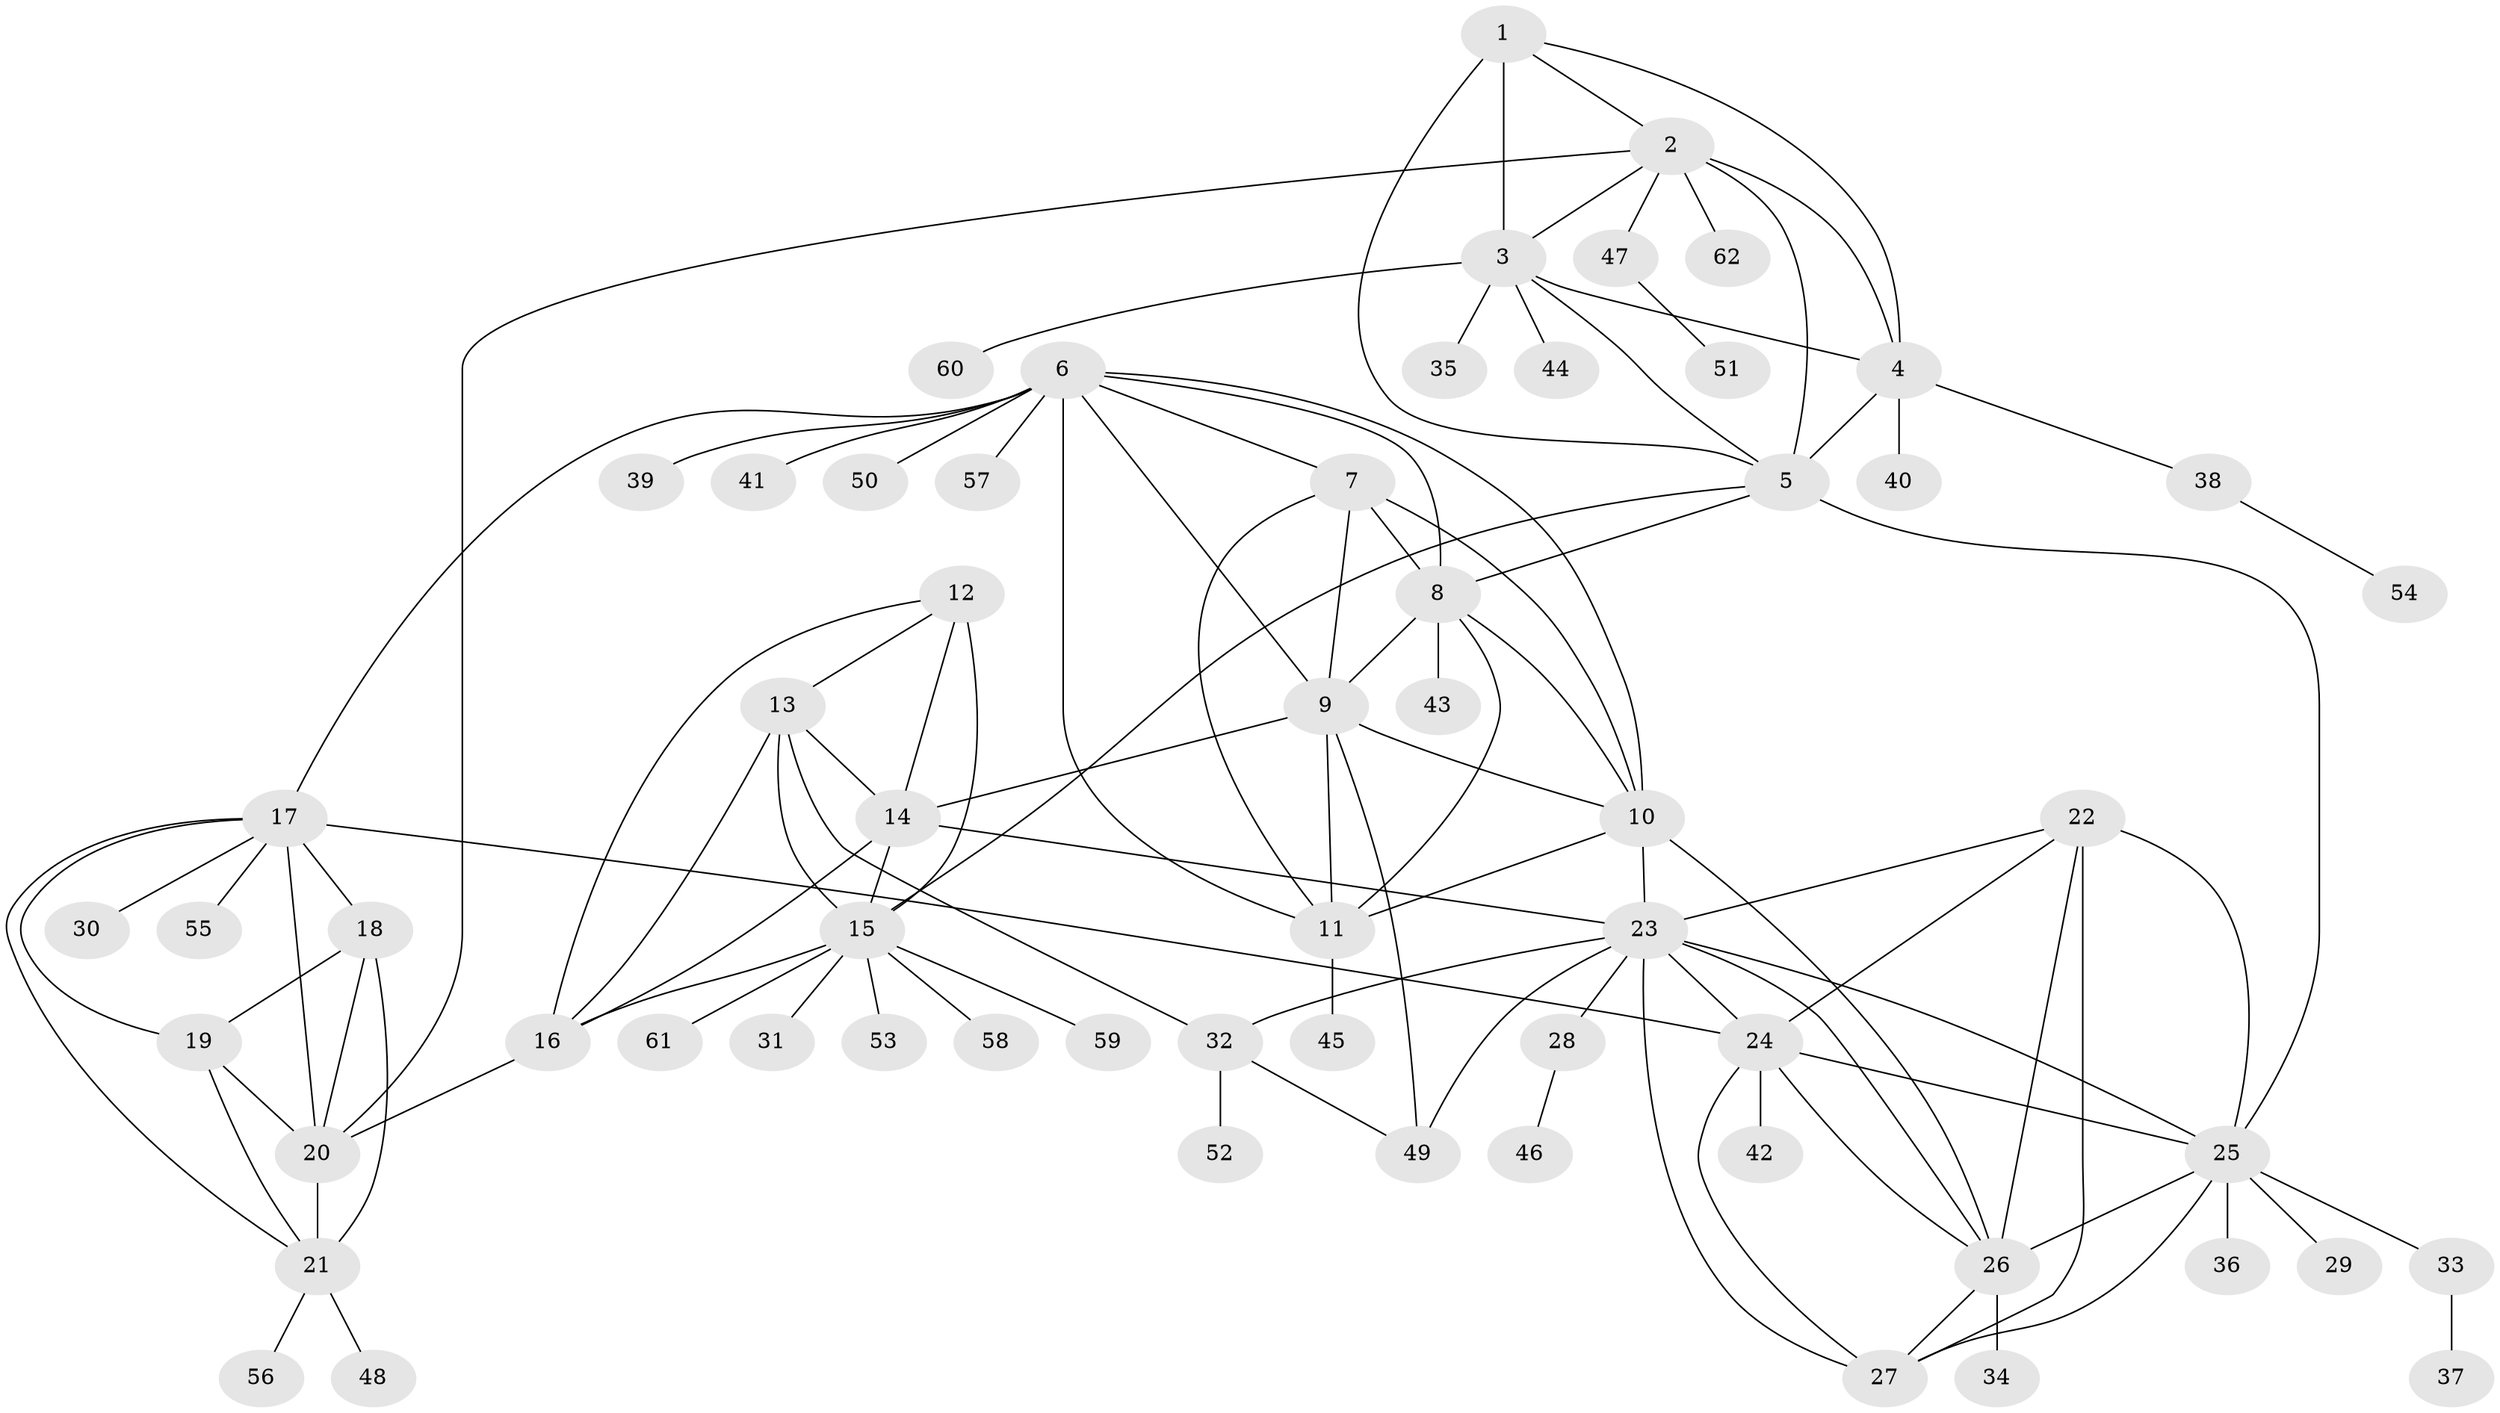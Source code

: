 // original degree distribution, {6: 0.04838709677419355, 9: 0.016129032258064516, 11: 0.03225806451612903, 10: 0.03225806451612903, 7: 0.03225806451612903, 8: 0.04838709677419355, 12: 0.008064516129032258, 5: 0.024193548387096774, 13: 0.008064516129032258, 3: 0.024193548387096774, 1: 0.6209677419354839, 2: 0.10483870967741936}
// Generated by graph-tools (version 1.1) at 2025/37/03/09/25 02:37:11]
// undirected, 62 vertices, 109 edges
graph export_dot {
graph [start="1"]
  node [color=gray90,style=filled];
  1;
  2;
  3;
  4;
  5;
  6;
  7;
  8;
  9;
  10;
  11;
  12;
  13;
  14;
  15;
  16;
  17;
  18;
  19;
  20;
  21;
  22;
  23;
  24;
  25;
  26;
  27;
  28;
  29;
  30;
  31;
  32;
  33;
  34;
  35;
  36;
  37;
  38;
  39;
  40;
  41;
  42;
  43;
  44;
  45;
  46;
  47;
  48;
  49;
  50;
  51;
  52;
  53;
  54;
  55;
  56;
  57;
  58;
  59;
  60;
  61;
  62;
  1 -- 2 [weight=1.0];
  1 -- 3 [weight=1.0];
  1 -- 4 [weight=1.0];
  1 -- 5 [weight=2.0];
  2 -- 3 [weight=1.0];
  2 -- 4 [weight=1.0];
  2 -- 5 [weight=2.0];
  2 -- 20 [weight=1.0];
  2 -- 47 [weight=1.0];
  2 -- 62 [weight=1.0];
  3 -- 4 [weight=1.0];
  3 -- 5 [weight=2.0];
  3 -- 35 [weight=1.0];
  3 -- 44 [weight=3.0];
  3 -- 60 [weight=1.0];
  4 -- 5 [weight=2.0];
  4 -- 38 [weight=1.0];
  4 -- 40 [weight=3.0];
  5 -- 8 [weight=1.0];
  5 -- 15 [weight=1.0];
  5 -- 25 [weight=1.0];
  6 -- 7 [weight=1.0];
  6 -- 8 [weight=1.0];
  6 -- 9 [weight=1.0];
  6 -- 10 [weight=1.0];
  6 -- 11 [weight=1.0];
  6 -- 17 [weight=1.0];
  6 -- 39 [weight=1.0];
  6 -- 41 [weight=1.0];
  6 -- 50 [weight=1.0];
  6 -- 57 [weight=1.0];
  7 -- 8 [weight=1.0];
  7 -- 9 [weight=1.0];
  7 -- 10 [weight=3.0];
  7 -- 11 [weight=1.0];
  8 -- 9 [weight=1.0];
  8 -- 10 [weight=1.0];
  8 -- 11 [weight=1.0];
  8 -- 43 [weight=3.0];
  9 -- 10 [weight=1.0];
  9 -- 11 [weight=1.0];
  9 -- 14 [weight=1.0];
  9 -- 49 [weight=5.0];
  10 -- 11 [weight=1.0];
  10 -- 23 [weight=1.0];
  10 -- 26 [weight=1.0];
  11 -- 45 [weight=2.0];
  12 -- 13 [weight=1.0];
  12 -- 14 [weight=1.0];
  12 -- 15 [weight=3.0];
  12 -- 16 [weight=1.0];
  13 -- 14 [weight=1.0];
  13 -- 15 [weight=2.0];
  13 -- 16 [weight=1.0];
  13 -- 32 [weight=1.0];
  14 -- 15 [weight=2.0];
  14 -- 16 [weight=1.0];
  14 -- 23 [weight=1.0];
  15 -- 16 [weight=2.0];
  15 -- 31 [weight=1.0];
  15 -- 53 [weight=1.0];
  15 -- 58 [weight=1.0];
  15 -- 59 [weight=1.0];
  15 -- 61 [weight=1.0];
  16 -- 20 [weight=1.0];
  17 -- 18 [weight=1.0];
  17 -- 19 [weight=1.0];
  17 -- 20 [weight=2.0];
  17 -- 21 [weight=1.0];
  17 -- 24 [weight=1.0];
  17 -- 30 [weight=1.0];
  17 -- 55 [weight=1.0];
  18 -- 19 [weight=1.0];
  18 -- 20 [weight=4.0];
  18 -- 21 [weight=1.0];
  19 -- 20 [weight=2.0];
  19 -- 21 [weight=1.0];
  20 -- 21 [weight=2.0];
  21 -- 48 [weight=1.0];
  21 -- 56 [weight=1.0];
  22 -- 23 [weight=1.0];
  22 -- 24 [weight=1.0];
  22 -- 25 [weight=1.0];
  22 -- 26 [weight=1.0];
  22 -- 27 [weight=4.0];
  23 -- 24 [weight=1.0];
  23 -- 25 [weight=1.0];
  23 -- 26 [weight=1.0];
  23 -- 27 [weight=1.0];
  23 -- 28 [weight=1.0];
  23 -- 32 [weight=1.0];
  23 -- 49 [weight=1.0];
  24 -- 25 [weight=1.0];
  24 -- 26 [weight=1.0];
  24 -- 27 [weight=1.0];
  24 -- 42 [weight=1.0];
  25 -- 26 [weight=1.0];
  25 -- 27 [weight=1.0];
  25 -- 29 [weight=1.0];
  25 -- 33 [weight=1.0];
  25 -- 36 [weight=1.0];
  26 -- 27 [weight=1.0];
  26 -- 34 [weight=6.0];
  28 -- 46 [weight=1.0];
  32 -- 49 [weight=1.0];
  32 -- 52 [weight=1.0];
  33 -- 37 [weight=1.0];
  38 -- 54 [weight=1.0];
  47 -- 51 [weight=1.0];
}
